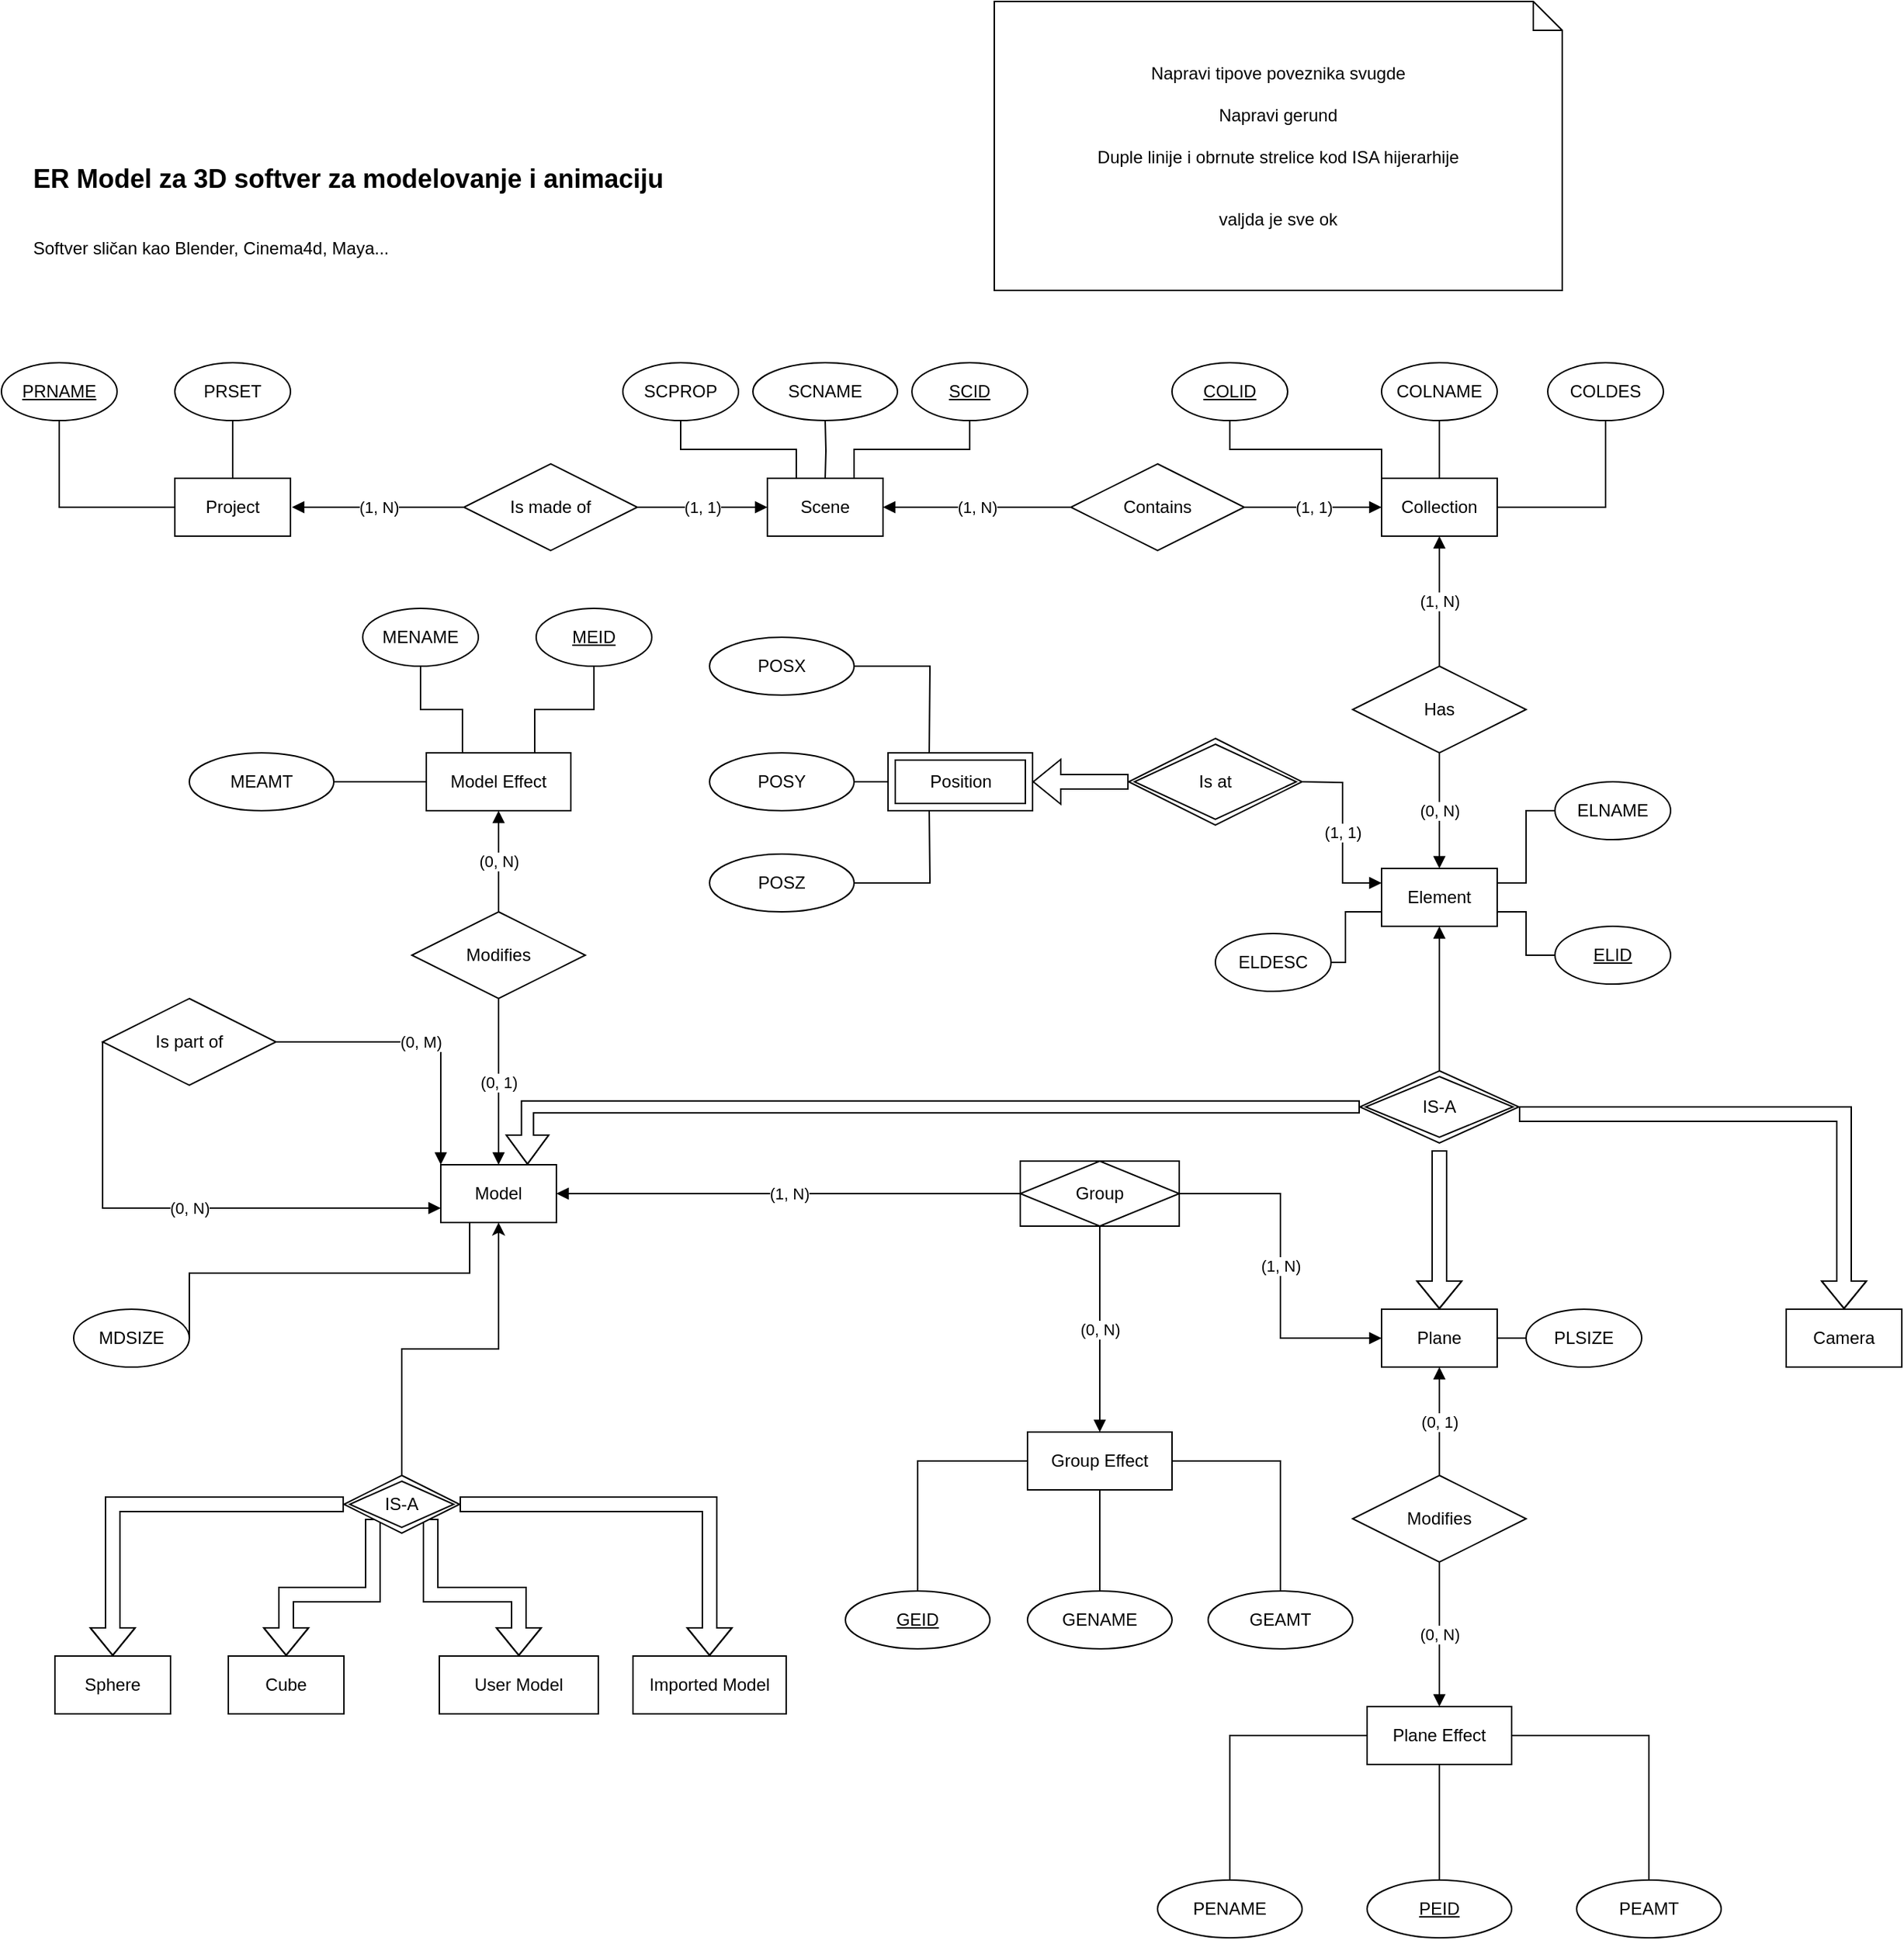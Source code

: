 <mxfile version="14.7.6" type="github">
  <diagram id="i0jPZAk6bTskViBEeTmk" name="Page-1">
    <mxGraphModel dx="2249" dy="1931" grid="1" gridSize="10" guides="1" tooltips="1" connect="1" arrows="1" fold="1" page="1" pageScale="1" pageWidth="827" pageHeight="1169" math="0" shadow="0">
      <root>
        <mxCell id="0" />
        <mxCell id="1" parent="0" />
        <mxCell id="i9lRQSYCKbTx1-nVW2aJ-37" style="edgeStyle=orthogonalEdgeStyle;rounded=0;orthogonalLoop=1;jettySize=auto;html=1;exitX=0.25;exitY=0;exitDx=0;exitDy=0;entryX=0.5;entryY=1;entryDx=0;entryDy=0;startArrow=none;startFill=0;endArrow=none;endFill=0;" parent="1" source="i9lRQSYCKbTx1-nVW2aJ-1" target="i9lRQSYCKbTx1-nVW2aJ-36" edge="1">
          <mxGeometry relative="1" as="geometry" />
        </mxCell>
        <mxCell id="i9lRQSYCKbTx1-nVW2aJ-44" style="edgeStyle=orthogonalEdgeStyle;rounded=0;orthogonalLoop=1;jettySize=auto;html=1;exitX=0.75;exitY=0;exitDx=0;exitDy=0;entryX=0.5;entryY=1;entryDx=0;entryDy=0;startArrow=none;startFill=0;endArrow=none;endFill=0;" parent="1" source="i9lRQSYCKbTx1-nVW2aJ-1" target="i9lRQSYCKbTx1-nVW2aJ-41" edge="1">
          <mxGeometry relative="1" as="geometry" />
        </mxCell>
        <mxCell id="KI5B2fwvfVTWVR0sygVl-27" value="(1, 1)" style="edgeStyle=orthogonalEdgeStyle;rounded=0;orthogonalLoop=1;jettySize=auto;html=1;exitX=0;exitY=0.5;exitDx=0;exitDy=0;entryX=1;entryY=0.5;entryDx=0;entryDy=0;endArrow=none;endFill=0;startArrow=block;startFill=1;" parent="1" source="i9lRQSYCKbTx1-nVW2aJ-1" target="KI5B2fwvfVTWVR0sygVl-26" edge="1">
          <mxGeometry relative="1" as="geometry">
            <Array as="points">
              <mxPoint x="320" y="290" />
              <mxPoint x="320" y="290" />
            </Array>
          </mxGeometry>
        </mxCell>
        <mxCell id="KI5B2fwvfVTWVR0sygVl-32" value="(1, N)" style="edgeStyle=orthogonalEdgeStyle;rounded=0;orthogonalLoop=1;jettySize=auto;html=1;exitX=1;exitY=0.5;exitDx=0;exitDy=0;entryX=0;entryY=0.5;entryDx=0;entryDy=0;endArrow=none;endFill=0;startArrow=block;startFill=1;" parent="1" source="i9lRQSYCKbTx1-nVW2aJ-1" target="KI5B2fwvfVTWVR0sygVl-31" edge="1">
          <mxGeometry relative="1" as="geometry" />
        </mxCell>
        <mxCell id="i9lRQSYCKbTx1-nVW2aJ-1" value="Scene" style="whiteSpace=wrap;html=1;align=center;" parent="1" vertex="1">
          <mxGeometry x="360" y="270" width="80" height="40" as="geometry" />
        </mxCell>
        <mxCell id="i9lRQSYCKbTx1-nVW2aJ-15" value="(1, N)" style="edgeStyle=orthogonalEdgeStyle;rounded=0;orthogonalLoop=1;jettySize=auto;html=1;exitX=1;exitY=0.5;exitDx=0;exitDy=0;endArrow=none;endFill=0;entryX=0;entryY=0.5;entryDx=0;entryDy=0;startArrow=block;startFill=1;" parent="1" edge="1">
          <mxGeometry relative="1" as="geometry">
            <mxPoint x="151" y="290" as="targetPoint" />
            <mxPoint x="31" y="290" as="sourcePoint" />
          </mxGeometry>
        </mxCell>
        <mxCell id="i9lRQSYCKbTx1-nVW2aJ-33" style="edgeStyle=orthogonalEdgeStyle;rounded=0;orthogonalLoop=1;jettySize=auto;html=1;exitX=0;exitY=0.5;exitDx=0;exitDy=0;entryX=0.5;entryY=1;entryDx=0;entryDy=0;startArrow=none;startFill=0;endArrow=none;endFill=0;" parent="1" source="i9lRQSYCKbTx1-nVW2aJ-2" target="i9lRQSYCKbTx1-nVW2aJ-32" edge="1">
          <mxGeometry relative="1" as="geometry" />
        </mxCell>
        <mxCell id="i9lRQSYCKbTx1-nVW2aJ-35" style="edgeStyle=orthogonalEdgeStyle;rounded=0;orthogonalLoop=1;jettySize=auto;html=1;exitX=0.5;exitY=0;exitDx=0;exitDy=0;entryX=0.5;entryY=1;entryDx=0;entryDy=0;startArrow=none;startFill=0;endArrow=none;endFill=0;" parent="1" source="i9lRQSYCKbTx1-nVW2aJ-2" target="i9lRQSYCKbTx1-nVW2aJ-34" edge="1">
          <mxGeometry relative="1" as="geometry" />
        </mxCell>
        <mxCell id="i9lRQSYCKbTx1-nVW2aJ-2" value="Project" style="whiteSpace=wrap;html=1;align=center;" parent="1" vertex="1">
          <mxGeometry x="-50" y="270" width="80" height="40" as="geometry" />
        </mxCell>
        <mxCell id="KI5B2fwvfVTWVR0sygVl-20" style="edgeStyle=orthogonalEdgeStyle;rounded=0;orthogonalLoop=1;jettySize=auto;html=1;entryX=1;entryY=0.5;entryDx=0;entryDy=0;endArrow=none;endFill=0;shape=flexArrow;startArrow=block;" parent="1" source="i9lRQSYCKbTx1-nVW2aJ-16" edge="1">
          <mxGeometry relative="1" as="geometry">
            <mxPoint x="880" y="710" as="targetPoint" />
            <Array as="points">
              <mxPoint x="1105" y="710" />
            </Array>
          </mxGeometry>
        </mxCell>
        <mxCell id="i9lRQSYCKbTx1-nVW2aJ-16" value="Camera" style="whiteSpace=wrap;html=1;align=center;" parent="1" vertex="1">
          <mxGeometry x="1065" y="845" width="80" height="40" as="geometry" />
        </mxCell>
        <mxCell id="i9lRQSYCKbTx1-nVW2aJ-29" style="edgeStyle=orthogonalEdgeStyle;rounded=0;orthogonalLoop=1;jettySize=auto;html=1;exitX=0.5;exitY=1;exitDx=0;exitDy=0;entryX=0.5;entryY=0;entryDx=0;entryDy=0;startArrow=classic;startFill=1;endArrow=none;endFill=0;" parent="1" source="i9lRQSYCKbTx1-nVW2aJ-17" target="i9lRQSYCKbTx1-nVW2aJ-20" edge="1">
          <mxGeometry relative="1" as="geometry" />
        </mxCell>
        <mxCell id="D5XuJvt8Y7_8YjERXfuG-3" style="edgeStyle=orthogonalEdgeStyle;rounded=0;orthogonalLoop=1;jettySize=auto;html=1;entryX=0;entryY=0.5;entryDx=0;entryDy=0;startArrow=block;startFill=0;endArrow=none;endFill=0;fillColor=none;shape=flexArrow;width=8.333;startSize=6.333;exitX=0.75;exitY=0;exitDx=0;exitDy=0;" parent="1" source="i9lRQSYCKbTx1-nVW2aJ-17" target="KI5B2fwvfVTWVR0sygVl-15" edge="1">
          <mxGeometry relative="1" as="geometry">
            <Array as="points">
              <mxPoint x="194" y="705" />
            </Array>
            <mxPoint x="190" y="710" as="sourcePoint" />
          </mxGeometry>
        </mxCell>
        <mxCell id="D5XuJvt8Y7_8YjERXfuG-9" value="(1, N)" style="edgeStyle=orthogonalEdgeStyle;rounded=0;orthogonalLoop=1;jettySize=auto;html=1;exitX=1;exitY=0.5;exitDx=0;exitDy=0;entryX=0;entryY=0.5;entryDx=0;entryDy=0;startArrow=block;startFill=1;endArrow=none;endFill=0;fillColor=none;" parent="1" source="i9lRQSYCKbTx1-nVW2aJ-17" target="D5XuJvt8Y7_8YjERXfuG-8" edge="1">
          <mxGeometry relative="1" as="geometry" />
        </mxCell>
        <mxCell id="i9lRQSYCKbTx1-nVW2aJ-17" value="Model" style="whiteSpace=wrap;html=1;align=center;" parent="1" vertex="1">
          <mxGeometry x="134" y="745" width="80" height="40" as="geometry" />
        </mxCell>
        <mxCell id="i9lRQSYCKbTx1-nVW2aJ-18" value="Sphere" style="whiteSpace=wrap;html=1;align=center;imageWidth=30;imageHeight=30;" parent="1" vertex="1">
          <mxGeometry x="-133" y="1085" width="80" height="40" as="geometry" />
        </mxCell>
        <mxCell id="i9lRQSYCKbTx1-nVW2aJ-19" value="Cube" style="whiteSpace=wrap;html=1;align=center;imageWidth=30;imageHeight=30;" parent="1" vertex="1">
          <mxGeometry x="-13" y="1085" width="80" height="40" as="geometry" />
        </mxCell>
        <mxCell id="i9lRQSYCKbTx1-nVW2aJ-22" style="edgeStyle=orthogonalEdgeStyle;rounded=0;orthogonalLoop=1;jettySize=auto;html=1;exitX=0;exitY=0.5;exitDx=0;exitDy=0;entryX=0.5;entryY=0;entryDx=0;entryDy=0;startArrow=none;startFill=0;endArrow=block;endFill=0;shape=flexArrow;" parent="1" source="i9lRQSYCKbTx1-nVW2aJ-20" target="i9lRQSYCKbTx1-nVW2aJ-18" edge="1">
          <mxGeometry relative="1" as="geometry" />
        </mxCell>
        <mxCell id="i9lRQSYCKbTx1-nVW2aJ-23" style="edgeStyle=orthogonalEdgeStyle;rounded=0;orthogonalLoop=1;jettySize=auto;html=1;exitX=0;exitY=1;exitDx=0;exitDy=0;startArrow=none;startFill=0;endArrow=block;endFill=0;shape=flexArrow;" parent="1" source="i9lRQSYCKbTx1-nVW2aJ-20" target="i9lRQSYCKbTx1-nVW2aJ-19" edge="1">
          <mxGeometry relative="1" as="geometry" />
        </mxCell>
        <mxCell id="i9lRQSYCKbTx1-nVW2aJ-26" style="edgeStyle=orthogonalEdgeStyle;rounded=0;orthogonalLoop=1;jettySize=auto;html=1;exitX=1;exitY=1;exitDx=0;exitDy=0;entryX=0.5;entryY=0;entryDx=0;entryDy=0;startArrow=none;startFill=0;endArrow=block;endFill=0;shape=flexArrow;" parent="1" source="i9lRQSYCKbTx1-nVW2aJ-20" target="i9lRQSYCKbTx1-nVW2aJ-24" edge="1">
          <mxGeometry relative="1" as="geometry" />
        </mxCell>
        <mxCell id="i9lRQSYCKbTx1-nVW2aJ-27" style="edgeStyle=orthogonalEdgeStyle;rounded=0;orthogonalLoop=1;jettySize=auto;html=1;exitX=1;exitY=0.5;exitDx=0;exitDy=0;startArrow=none;startFill=0;endArrow=block;endFill=0;shape=flexArrow;" parent="1" source="i9lRQSYCKbTx1-nVW2aJ-20" target="i9lRQSYCKbTx1-nVW2aJ-25" edge="1">
          <mxGeometry relative="1" as="geometry" />
        </mxCell>
        <mxCell id="i9lRQSYCKbTx1-nVW2aJ-20" value="&lt;div&gt;IS-A&lt;/div&gt;" style="shape=rhombus;double=1;perimeter=rhombusPerimeter;whiteSpace=wrap;html=1;align=center;" parent="1" vertex="1">
          <mxGeometry x="67" y="960" width="80" height="40" as="geometry" />
        </mxCell>
        <mxCell id="i9lRQSYCKbTx1-nVW2aJ-24" value="&lt;div&gt;User Model&lt;/div&gt;" style="whiteSpace=wrap;html=1;align=center;imageWidth=30;imageHeight=30;" parent="1" vertex="1">
          <mxGeometry x="133" y="1085" width="110" height="40" as="geometry" />
        </mxCell>
        <mxCell id="i9lRQSYCKbTx1-nVW2aJ-25" value="&lt;div&gt;Imported Model&lt;/div&gt;" style="whiteSpace=wrap;html=1;align=center;imageWidth=30;imageHeight=30;" parent="1" vertex="1">
          <mxGeometry x="267" y="1085" width="106" height="40" as="geometry" />
        </mxCell>
        <mxCell id="i9lRQSYCKbTx1-nVW2aJ-32" value="PRNAME" style="ellipse;whiteSpace=wrap;html=1;align=center;fontStyle=4;" parent="1" vertex="1">
          <mxGeometry x="-170" y="190" width="80" height="40" as="geometry" />
        </mxCell>
        <mxCell id="i9lRQSYCKbTx1-nVW2aJ-34" value="PRSET" style="ellipse;whiteSpace=wrap;html=1;align=center;" parent="1" vertex="1">
          <mxGeometry x="-50" y="190" width="80" height="40" as="geometry" />
        </mxCell>
        <mxCell id="i9lRQSYCKbTx1-nVW2aJ-36" value="SCPROP" style="ellipse;whiteSpace=wrap;html=1;align=center;" parent="1" vertex="1">
          <mxGeometry x="260" y="190" width="80" height="40" as="geometry" />
        </mxCell>
        <mxCell id="i9lRQSYCKbTx1-nVW2aJ-41" value="SCID" style="ellipse;whiteSpace=wrap;html=1;align=center;fontStyle=4;" parent="1" vertex="1">
          <mxGeometry x="460" y="190" width="80" height="40" as="geometry" />
        </mxCell>
        <mxCell id="i9lRQSYCKbTx1-nVW2aJ-47" style="edgeStyle=orthogonalEdgeStyle;rounded=0;orthogonalLoop=1;jettySize=auto;html=1;exitX=0.5;exitY=1;exitDx=0;exitDy=0;entryX=0.5;entryY=0;entryDx=0;entryDy=0;startArrow=none;startFill=0;endArrow=none;endFill=0;" parent="1" target="i9lRQSYCKbTx1-nVW2aJ-1" edge="1">
          <mxGeometry relative="1" as="geometry">
            <mxPoint x="400" y="230" as="sourcePoint" />
          </mxGeometry>
        </mxCell>
        <mxCell id="i9lRQSYCKbTx1-nVW2aJ-49" value="SCNAME" style="ellipse;whiteSpace=wrap;html=1;align=center;" parent="1" vertex="1">
          <mxGeometry x="350" y="190" width="100" height="40" as="geometry" />
        </mxCell>
        <mxCell id="i9lRQSYCKbTx1-nVW2aJ-55" value="&lt;div align=&quot;left&quot;&gt;&lt;h2&gt;&lt;b&gt;ER Model za 3D softver za modelovanje i animaciju&lt;/b&gt;&lt;/h2&gt;&lt;div&gt;&lt;br&gt;&lt;/div&gt;&lt;div&gt;Softver sličan kao Blender, Cinema4d, Maya...&lt;br&gt;&lt;/div&gt;&lt;/div&gt;&lt;div align=&quot;left&quot;&gt;&lt;br&gt;&lt;/div&gt;" style="text;html=1;strokeColor=none;fillColor=none;align=left;verticalAlign=middle;whiteSpace=wrap;rounded=0;" parent="1" vertex="1">
          <mxGeometry x="-150" y="10" width="610" height="150" as="geometry" />
        </mxCell>
        <mxCell id="LDGqBaoeOguODsBuN1Q3-4" style="edgeStyle=orthogonalEdgeStyle;rounded=0;orthogonalLoop=1;jettySize=auto;html=1;exitX=1;exitY=0.5;exitDx=0;exitDy=0;entryX=0.25;entryY=1;entryDx=0;entryDy=0;startArrow=none;startFill=0;endArrow=none;endFill=0;" edge="1" parent="1" source="F2XwkBPKlkuZhIb0zOWn-4" target="i9lRQSYCKbTx1-nVW2aJ-17">
          <mxGeometry relative="1" as="geometry">
            <Array as="points">
              <mxPoint x="-40" y="820" />
              <mxPoint x="154" y="820" />
            </Array>
          </mxGeometry>
        </mxCell>
        <mxCell id="F2XwkBPKlkuZhIb0zOWn-4" value="MDSIZE" style="ellipse;whiteSpace=wrap;html=1;align=center;" parent="1" vertex="1">
          <mxGeometry x="-120" y="845" width="80" height="40" as="geometry" />
        </mxCell>
        <mxCell id="KI5B2fwvfVTWVR0sygVl-19" value="" style="edgeStyle=orthogonalEdgeStyle;rounded=0;orthogonalLoop=1;jettySize=auto;html=1;endArrow=none;endFill=0;shape=flexArrow;startArrow=block;startFill=0;" parent="1" source="KI5B2fwvfVTWVR0sygVl-2" edge="1">
          <mxGeometry relative="1" as="geometry">
            <mxPoint x="825" y="735" as="targetPoint" />
          </mxGeometry>
        </mxCell>
        <mxCell id="KI5B2fwvfVTWVR0sygVl-2" value="Plane" style="whiteSpace=wrap;html=1;align=center;" parent="1" vertex="1">
          <mxGeometry x="785" y="845" width="80" height="40" as="geometry" />
        </mxCell>
        <mxCell id="KI5B2fwvfVTWVR0sygVl-35" value="(1, N)" style="edgeStyle=orthogonalEdgeStyle;rounded=0;orthogonalLoop=1;jettySize=auto;html=1;exitX=0.5;exitY=1;exitDx=0;exitDy=0;endArrow=none;endFill=0;startArrow=block;startFill=1;" parent="1" source="KI5B2fwvfVTWVR0sygVl-6" target="KI5B2fwvfVTWVR0sygVl-34" edge="1">
          <mxGeometry relative="1" as="geometry" />
        </mxCell>
        <mxCell id="CjRfSPtW2zoN9DHn63tu-4" style="edgeStyle=orthogonalEdgeStyle;rounded=0;orthogonalLoop=1;jettySize=auto;html=1;exitX=0.5;exitY=0;exitDx=0;exitDy=0;startArrow=none;startFill=0;endArrow=none;endFill=0;" parent="1" source="KI5B2fwvfVTWVR0sygVl-6" target="CjRfSPtW2zoN9DHn63tu-3" edge="1">
          <mxGeometry relative="1" as="geometry" />
        </mxCell>
        <mxCell id="KI5B2fwvfVTWVR0sygVl-6" value="Collection" style="whiteSpace=wrap;html=1;align=center;" parent="1" vertex="1">
          <mxGeometry x="785" y="270" width="80" height="40" as="geometry" />
        </mxCell>
        <mxCell id="KI5B2fwvfVTWVR0sygVl-36" value="(0, N)" style="edgeStyle=orthogonalEdgeStyle;rounded=0;orthogonalLoop=1;jettySize=auto;html=1;exitX=0.5;exitY=0;exitDx=0;exitDy=0;entryX=0.5;entryY=1;entryDx=0;entryDy=0;endArrow=none;endFill=0;startArrow=block;startFill=1;" parent="1" source="KI5B2fwvfVTWVR0sygVl-9" target="KI5B2fwvfVTWVR0sygVl-34" edge="1">
          <mxGeometry relative="1" as="geometry" />
        </mxCell>
        <mxCell id="KI5B2fwvfVTWVR0sygVl-9" value="Element" style="whiteSpace=wrap;html=1;align=center;" parent="1" vertex="1">
          <mxGeometry x="785" y="540" width="80" height="40" as="geometry" />
        </mxCell>
        <mxCell id="KI5B2fwvfVTWVR0sygVl-14" value="" style="edgeStyle=orthogonalEdgeStyle;rounded=0;orthogonalLoop=1;jettySize=auto;html=1;endArrow=none;endFill=0;" parent="1" source="KI5B2fwvfVTWVR0sygVl-12" target="KI5B2fwvfVTWVR0sygVl-9" edge="1">
          <mxGeometry relative="1" as="geometry">
            <Array as="points">
              <mxPoint x="885" y="600" />
              <mxPoint x="885" y="570" />
            </Array>
          </mxGeometry>
        </mxCell>
        <mxCell id="KI5B2fwvfVTWVR0sygVl-12" value="ELID" style="ellipse;whiteSpace=wrap;html=1;align=center;fontStyle=4;" parent="1" vertex="1">
          <mxGeometry x="905" y="580" width="80" height="40" as="geometry" />
        </mxCell>
        <mxCell id="D5XuJvt8Y7_8YjERXfuG-2" value="" style="edgeStyle=orthogonalEdgeStyle;rounded=0;orthogonalLoop=1;jettySize=auto;html=1;startArrow=none;startFill=0;endArrow=block;endFill=1;fillColor=none;" parent="1" source="KI5B2fwvfVTWVR0sygVl-15" target="KI5B2fwvfVTWVR0sygVl-9" edge="1">
          <mxGeometry relative="1" as="geometry" />
        </mxCell>
        <mxCell id="KI5B2fwvfVTWVR0sygVl-15" value="&lt;div&gt;IS-A&lt;/div&gt;" style="shape=rhombus;double=1;perimeter=rhombusPerimeter;whiteSpace=wrap;html=1;align=center;" parent="1" vertex="1">
          <mxGeometry x="770" y="680" width="110" height="50" as="geometry" />
        </mxCell>
        <mxCell id="KI5B2fwvfVTWVR0sygVl-25" style="edgeStyle=orthogonalEdgeStyle;rounded=0;orthogonalLoop=1;jettySize=auto;html=1;exitX=0;exitY=0.5;exitDx=0;exitDy=0;entryX=1;entryY=0.25;entryDx=0;entryDy=0;endArrow=none;endFill=0;" parent="1" source="KI5B2fwvfVTWVR0sygVl-18" target="KI5B2fwvfVTWVR0sygVl-9" edge="1">
          <mxGeometry relative="1" as="geometry" />
        </mxCell>
        <mxCell id="KI5B2fwvfVTWVR0sygVl-18" value="ELNAME" style="ellipse;whiteSpace=wrap;html=1;align=center;" parent="1" vertex="1">
          <mxGeometry x="905" y="480" width="80" height="40" as="geometry" />
        </mxCell>
        <mxCell id="KI5B2fwvfVTWVR0sygVl-22" value="" style="edgeStyle=orthogonalEdgeStyle;rounded=0;orthogonalLoop=1;jettySize=auto;html=1;endArrow=none;endFill=0;" parent="1" source="KI5B2fwvfVTWVR0sygVl-21" target="KI5B2fwvfVTWVR0sygVl-2" edge="1">
          <mxGeometry relative="1" as="geometry" />
        </mxCell>
        <mxCell id="KI5B2fwvfVTWVR0sygVl-21" value="PLSIZE" style="ellipse;whiteSpace=wrap;html=1;align=center;" parent="1" vertex="1">
          <mxGeometry x="885" y="845" width="80" height="40" as="geometry" />
        </mxCell>
        <mxCell id="KI5B2fwvfVTWVR0sygVl-26" value="Is made of" style="shape=rhombus;perimeter=rhombusPerimeter;whiteSpace=wrap;html=1;align=center;" parent="1" vertex="1">
          <mxGeometry x="150" y="260" width="120" height="60" as="geometry" />
        </mxCell>
        <mxCell id="KI5B2fwvfVTWVR0sygVl-33" value="(1, 1)" style="edgeStyle=orthogonalEdgeStyle;rounded=0;orthogonalLoop=1;jettySize=auto;html=1;exitX=1;exitY=0.5;exitDx=0;exitDy=0;entryX=0;entryY=0.5;entryDx=0;entryDy=0;endArrow=block;endFill=1;startArrow=none;startFill=0;" parent="1" source="KI5B2fwvfVTWVR0sygVl-31" target="KI5B2fwvfVTWVR0sygVl-6" edge="1">
          <mxGeometry relative="1" as="geometry" />
        </mxCell>
        <mxCell id="KI5B2fwvfVTWVR0sygVl-31" value="Contains" style="shape=rhombus;perimeter=rhombusPerimeter;whiteSpace=wrap;html=1;align=center;" parent="1" vertex="1">
          <mxGeometry x="570" y="260" width="120" height="60" as="geometry" />
        </mxCell>
        <mxCell id="KI5B2fwvfVTWVR0sygVl-34" value="Has" style="shape=rhombus;perimeter=rhombusPerimeter;whiteSpace=wrap;html=1;align=center;" parent="1" vertex="1">
          <mxGeometry x="765" y="400" width="120" height="60" as="geometry" />
        </mxCell>
        <mxCell id="KI5B2fwvfVTWVR0sygVl-37" value="&lt;div&gt;Napravi tipove poveznika svugde&lt;/div&gt;&lt;div&gt;&lt;br&gt;&lt;/div&gt;&lt;div&gt;Napravi gerund&lt;/div&gt;&lt;div&gt;&lt;br&gt;&lt;/div&gt;&lt;div&gt;Duple linije i obrnute strelice kod ISA hijerarhije&lt;br&gt;&lt;/div&gt;&lt;div&gt;&lt;br&gt;&lt;/div&gt;&lt;div&gt;&lt;br&gt;&lt;/div&gt;&lt;div&gt;valjda je sve ok&lt;br&gt;&lt;/div&gt;" style="shape=note;size=20;whiteSpace=wrap;html=1;" parent="1" vertex="1">
          <mxGeometry x="517" y="-60" width="393" height="200" as="geometry" />
        </mxCell>
        <mxCell id="D5XuJvt8Y7_8YjERXfuG-14" value="(0, N)" style="edgeStyle=orthogonalEdgeStyle;rounded=0;orthogonalLoop=1;jettySize=auto;html=1;exitX=0;exitY=0.5;exitDx=0;exitDy=0;entryX=0;entryY=0.75;entryDx=0;entryDy=0;startArrow=none;startFill=0;endArrow=block;endFill=1;fillColor=none;" parent="1" source="D5XuJvt8Y7_8YjERXfuG-1" target="i9lRQSYCKbTx1-nVW2aJ-17" edge="1">
          <mxGeometry relative="1" as="geometry">
            <Array as="points">
              <mxPoint x="-100" y="670" />
              <mxPoint x="-100" y="775" />
            </Array>
          </mxGeometry>
        </mxCell>
        <mxCell id="LDGqBaoeOguODsBuN1Q3-7" value="&lt;div&gt;(0, M)&lt;/div&gt;" style="edgeStyle=orthogonalEdgeStyle;rounded=0;orthogonalLoop=1;jettySize=auto;html=1;exitX=1;exitY=0.5;exitDx=0;exitDy=0;entryX=0;entryY=0;entryDx=0;entryDy=0;startArrow=none;startFill=0;endArrow=block;endFill=1;" edge="1" parent="1" source="D5XuJvt8Y7_8YjERXfuG-1" target="i9lRQSYCKbTx1-nVW2aJ-17">
          <mxGeometry relative="1" as="geometry" />
        </mxCell>
        <mxCell id="D5XuJvt8Y7_8YjERXfuG-1" value="Is part of" style="shape=rhombus;perimeter=rhombusPerimeter;whiteSpace=wrap;html=1;align=center;" parent="1" vertex="1">
          <mxGeometry x="-100" y="630" width="120" height="60" as="geometry" />
        </mxCell>
        <mxCell id="D5XuJvt8Y7_8YjERXfuG-11" value="(0, N)" style="edgeStyle=orthogonalEdgeStyle;rounded=0;orthogonalLoop=1;jettySize=auto;html=1;exitX=0.5;exitY=0;exitDx=0;exitDy=0;entryX=0.5;entryY=1;entryDx=0;entryDy=0;startArrow=block;startFill=1;endArrow=none;endFill=0;fillColor=none;" parent="1" source="D5XuJvt8Y7_8YjERXfuG-6" target="D5XuJvt8Y7_8YjERXfuG-8" edge="1">
          <mxGeometry relative="1" as="geometry" />
        </mxCell>
        <mxCell id="D5XuJvt8Y7_8YjERXfuG-6" value="Group Effect" style="whiteSpace=wrap;html=1;align=center;" parent="1" vertex="1">
          <mxGeometry x="540" y="930" width="100" height="40" as="geometry" />
        </mxCell>
        <mxCell id="D5XuJvt8Y7_8YjERXfuG-10" value="(1, N)" style="edgeStyle=orthogonalEdgeStyle;rounded=0;orthogonalLoop=1;jettySize=auto;html=1;exitX=1;exitY=0.5;exitDx=0;exitDy=0;entryX=0;entryY=0.5;entryDx=0;entryDy=0;startArrow=none;startFill=0;endArrow=block;endFill=1;fillColor=none;" parent="1" source="D5XuJvt8Y7_8YjERXfuG-8" target="KI5B2fwvfVTWVR0sygVl-2" edge="1">
          <mxGeometry relative="1" as="geometry" />
        </mxCell>
        <mxCell id="D5XuJvt8Y7_8YjERXfuG-8" value="Group" style="shape=associativeEntity;whiteSpace=wrap;html=1;align=center;" parent="1" vertex="1">
          <mxGeometry x="535" y="742.5" width="110" height="45" as="geometry" />
        </mxCell>
        <mxCell id="D5XuJvt8Y7_8YjERXfuG-21" value="(0, N)" style="edgeStyle=orthogonalEdgeStyle;rounded=0;orthogonalLoop=1;jettySize=auto;html=1;exitX=0.5;exitY=0;exitDx=0;exitDy=0;entryX=0.5;entryY=1;entryDx=0;entryDy=0;startArrow=block;startFill=1;endArrow=none;endFill=0;fillColor=none;" parent="1" source="D5XuJvt8Y7_8YjERXfuG-12" target="D5XuJvt8Y7_8YjERXfuG-18" edge="1">
          <mxGeometry relative="1" as="geometry" />
        </mxCell>
        <mxCell id="D5XuJvt8Y7_8YjERXfuG-12" value="Plane Effect" style="whiteSpace=wrap;html=1;align=center;" parent="1" vertex="1">
          <mxGeometry x="775" y="1120" width="100" height="40" as="geometry" />
        </mxCell>
        <mxCell id="D5XuJvt8Y7_8YjERXfuG-13" value="Model Effect" style="whiteSpace=wrap;html=1;align=center;" parent="1" vertex="1">
          <mxGeometry x="124" y="460" width="100" height="40" as="geometry" />
        </mxCell>
        <mxCell id="D5XuJvt8Y7_8YjERXfuG-19" value="(0, N)" style="edgeStyle=orthogonalEdgeStyle;rounded=0;orthogonalLoop=1;jettySize=auto;html=1;exitX=0.5;exitY=0;exitDx=0;exitDy=0;entryX=0.5;entryY=1;entryDx=0;entryDy=0;startArrow=none;startFill=0;endArrow=block;endFill=1;fillColor=none;" parent="1" source="D5XuJvt8Y7_8YjERXfuG-17" target="D5XuJvt8Y7_8YjERXfuG-13" edge="1">
          <mxGeometry relative="1" as="geometry" />
        </mxCell>
        <mxCell id="D5XuJvt8Y7_8YjERXfuG-20" value="(0, 1)" style="edgeStyle=orthogonalEdgeStyle;rounded=0;orthogonalLoop=1;jettySize=auto;html=1;exitX=0.5;exitY=1;exitDx=0;exitDy=0;entryX=0.5;entryY=0;entryDx=0;entryDy=0;startArrow=none;startFill=0;endArrow=block;endFill=1;fillColor=none;" parent="1" source="D5XuJvt8Y7_8YjERXfuG-17" target="i9lRQSYCKbTx1-nVW2aJ-17" edge="1">
          <mxGeometry relative="1" as="geometry" />
        </mxCell>
        <mxCell id="D5XuJvt8Y7_8YjERXfuG-17" value="Modifies" style="shape=rhombus;perimeter=rhombusPerimeter;whiteSpace=wrap;html=1;align=center;" parent="1" vertex="1">
          <mxGeometry x="114" y="570" width="120" height="60" as="geometry" />
        </mxCell>
        <mxCell id="D5XuJvt8Y7_8YjERXfuG-22" value="(0, 1)" style="edgeStyle=orthogonalEdgeStyle;rounded=0;orthogonalLoop=1;jettySize=auto;html=1;exitX=0.5;exitY=0;exitDx=0;exitDy=0;entryX=0.5;entryY=1;entryDx=0;entryDy=0;startArrow=none;startFill=0;endArrow=block;endFill=1;fillColor=none;" parent="1" source="D5XuJvt8Y7_8YjERXfuG-18" target="KI5B2fwvfVTWVR0sygVl-2" edge="1">
          <mxGeometry relative="1" as="geometry" />
        </mxCell>
        <mxCell id="D5XuJvt8Y7_8YjERXfuG-18" value="Modifies" style="shape=rhombus;perimeter=rhombusPerimeter;whiteSpace=wrap;html=1;align=center;" parent="1" vertex="1">
          <mxGeometry x="765" y="960" width="120" height="60" as="geometry" />
        </mxCell>
        <mxCell id="CjRfSPtW2zoN9DHn63tu-2" style="edgeStyle=orthogonalEdgeStyle;rounded=0;orthogonalLoop=1;jettySize=auto;html=1;exitX=0.5;exitY=1;exitDx=0;exitDy=0;entryX=0;entryY=0;entryDx=0;entryDy=0;startArrow=none;startFill=0;endArrow=none;endFill=0;" parent="1" source="CjRfSPtW2zoN9DHn63tu-1" target="KI5B2fwvfVTWVR0sygVl-6" edge="1">
          <mxGeometry relative="1" as="geometry" />
        </mxCell>
        <mxCell id="CjRfSPtW2zoN9DHn63tu-1" value="COLID" style="ellipse;whiteSpace=wrap;html=1;align=center;fontStyle=4;" parent="1" vertex="1">
          <mxGeometry x="640" y="190" width="80" height="40" as="geometry" />
        </mxCell>
        <mxCell id="CjRfSPtW2zoN9DHn63tu-3" value="COLNAME" style="ellipse;whiteSpace=wrap;html=1;align=center;" parent="1" vertex="1">
          <mxGeometry x="785" y="190" width="80" height="40" as="geometry" />
        </mxCell>
        <mxCell id="CjRfSPtW2zoN9DHn63tu-7" style="edgeStyle=orthogonalEdgeStyle;rounded=0;orthogonalLoop=1;jettySize=auto;html=1;exitX=0.5;exitY=1;exitDx=0;exitDy=0;entryX=1;entryY=0.5;entryDx=0;entryDy=0;startArrow=none;startFill=0;endArrow=none;endFill=0;" parent="1" source="CjRfSPtW2zoN9DHn63tu-6" target="KI5B2fwvfVTWVR0sygVl-6" edge="1">
          <mxGeometry relative="1" as="geometry" />
        </mxCell>
        <mxCell id="CjRfSPtW2zoN9DHn63tu-6" value="COLDES" style="ellipse;whiteSpace=wrap;html=1;align=center;" parent="1" vertex="1">
          <mxGeometry x="900" y="190" width="80" height="40" as="geometry" />
        </mxCell>
        <mxCell id="CjRfSPtW2zoN9DHn63tu-10" style="edgeStyle=orthogonalEdgeStyle;rounded=0;orthogonalLoop=1;jettySize=auto;html=1;exitX=1;exitY=0.5;exitDx=0;exitDy=0;entryX=0;entryY=0.75;entryDx=0;entryDy=0;startArrow=none;startFill=0;endArrow=none;endFill=0;" parent="1" source="CjRfSPtW2zoN9DHn63tu-9" target="KI5B2fwvfVTWVR0sygVl-9" edge="1">
          <mxGeometry relative="1" as="geometry">
            <Array as="points">
              <mxPoint x="760" y="605" />
              <mxPoint x="760" y="570" />
            </Array>
          </mxGeometry>
        </mxCell>
        <mxCell id="CjRfSPtW2zoN9DHn63tu-9" value="ELDESC" style="ellipse;whiteSpace=wrap;html=1;align=center;" parent="1" vertex="1">
          <mxGeometry x="670" y="585" width="80" height="40" as="geometry" />
        </mxCell>
        <mxCell id="CjRfSPtW2zoN9DHn63tu-12" style="edgeStyle=orthogonalEdgeStyle;rounded=0;orthogonalLoop=1;jettySize=auto;html=1;exitX=0.5;exitY=1;exitDx=0;exitDy=0;entryX=0.25;entryY=0;entryDx=0;entryDy=0;startArrow=none;startFill=0;endArrow=none;endFill=0;" parent="1" source="CjRfSPtW2zoN9DHn63tu-11" target="D5XuJvt8Y7_8YjERXfuG-13" edge="1">
          <mxGeometry relative="1" as="geometry" />
        </mxCell>
        <mxCell id="CjRfSPtW2zoN9DHn63tu-11" value="MENAME" style="ellipse;whiteSpace=wrap;html=1;align=center;" parent="1" vertex="1">
          <mxGeometry x="80" y="360" width="80" height="40" as="geometry" />
        </mxCell>
        <mxCell id="CjRfSPtW2zoN9DHn63tu-14" style="edgeStyle=orthogonalEdgeStyle;rounded=0;orthogonalLoop=1;jettySize=auto;html=1;exitX=0.5;exitY=1;exitDx=0;exitDy=0;entryX=0.75;entryY=0;entryDx=0;entryDy=0;startArrow=none;startFill=0;endArrow=none;endFill=0;" parent="1" source="CjRfSPtW2zoN9DHn63tu-13" target="D5XuJvt8Y7_8YjERXfuG-13" edge="1">
          <mxGeometry relative="1" as="geometry" />
        </mxCell>
        <mxCell id="CjRfSPtW2zoN9DHn63tu-13" value="MEID" style="ellipse;whiteSpace=wrap;html=1;align=center;fontStyle=4;" parent="1" vertex="1">
          <mxGeometry x="200" y="360" width="80" height="40" as="geometry" />
        </mxCell>
        <mxCell id="CjRfSPtW2zoN9DHn63tu-35" style="edgeStyle=orthogonalEdgeStyle;rounded=0;orthogonalLoop=1;jettySize=auto;html=1;exitX=0.5;exitY=0;exitDx=0;exitDy=0;entryX=0;entryY=0.5;entryDx=0;entryDy=0;startArrow=none;startFill=0;endArrow=none;endFill=0;" parent="1" source="CjRfSPtW2zoN9DHn63tu-15" target="D5XuJvt8Y7_8YjERXfuG-6" edge="1">
          <mxGeometry relative="1" as="geometry" />
        </mxCell>
        <mxCell id="CjRfSPtW2zoN9DHn63tu-15" value="GEID" style="ellipse;whiteSpace=wrap;html=1;align=center;fontStyle=4;" parent="1" vertex="1">
          <mxGeometry x="414" y="1040" width="100" height="40" as="geometry" />
        </mxCell>
        <mxCell id="CjRfSPtW2zoN9DHn63tu-18" style="edgeStyle=orthogonalEdgeStyle;rounded=0;orthogonalLoop=1;jettySize=auto;html=1;exitX=1;exitY=0.5;exitDx=0;exitDy=0;entryX=0;entryY=0.5;entryDx=0;entryDy=0;startArrow=none;startFill=0;endArrow=none;endFill=0;" parent="1" source="CjRfSPtW2zoN9DHn63tu-17" target="D5XuJvt8Y7_8YjERXfuG-13" edge="1">
          <mxGeometry relative="1" as="geometry" />
        </mxCell>
        <mxCell id="CjRfSPtW2zoN9DHn63tu-17" value="MEAMT" style="ellipse;whiteSpace=wrap;html=1;align=center;" parent="1" vertex="1">
          <mxGeometry x="-40" y="460" width="100" height="40" as="geometry" />
        </mxCell>
        <mxCell id="CjRfSPtW2zoN9DHn63tu-24" style="edgeStyle=orthogonalEdgeStyle;rounded=0;orthogonalLoop=1;jettySize=auto;html=1;exitX=1;exitY=0.5;exitDx=0;exitDy=0;entryX=0.25;entryY=0;entryDx=0;entryDy=0;startArrow=none;startFill=0;endArrow=none;endFill=0;" parent="1" source="CjRfSPtW2zoN9DHn63tu-21" edge="1">
          <mxGeometry relative="1" as="geometry">
            <mxPoint x="472" y="460" as="targetPoint" />
          </mxGeometry>
        </mxCell>
        <mxCell id="CjRfSPtW2zoN9DHn63tu-21" value="POSX" style="ellipse;whiteSpace=wrap;html=1;align=center;" parent="1" vertex="1">
          <mxGeometry x="320" y="380" width="100" height="40" as="geometry" />
        </mxCell>
        <mxCell id="CjRfSPtW2zoN9DHn63tu-25" style="edgeStyle=orthogonalEdgeStyle;rounded=0;orthogonalLoop=1;jettySize=auto;html=1;exitX=1;exitY=0.5;exitDx=0;exitDy=0;entryX=0;entryY=0.5;entryDx=0;entryDy=0;startArrow=none;startFill=0;endArrow=none;endFill=0;" parent="1" source="CjRfSPtW2zoN9DHn63tu-22" edge="1">
          <mxGeometry relative="1" as="geometry">
            <mxPoint x="447" y="480" as="targetPoint" />
          </mxGeometry>
        </mxCell>
        <mxCell id="CjRfSPtW2zoN9DHn63tu-22" value="POSY" style="ellipse;whiteSpace=wrap;html=1;align=center;" parent="1" vertex="1">
          <mxGeometry x="320" y="460" width="100" height="40" as="geometry" />
        </mxCell>
        <mxCell id="CjRfSPtW2zoN9DHn63tu-26" style="edgeStyle=orthogonalEdgeStyle;rounded=0;orthogonalLoop=1;jettySize=auto;html=1;exitX=1;exitY=0.5;exitDx=0;exitDy=0;entryX=0.25;entryY=1;entryDx=0;entryDy=0;startArrow=none;startFill=0;endArrow=none;endFill=0;" parent="1" source="CjRfSPtW2zoN9DHn63tu-23" edge="1">
          <mxGeometry relative="1" as="geometry">
            <mxPoint x="472" y="500" as="targetPoint" />
          </mxGeometry>
        </mxCell>
        <mxCell id="CjRfSPtW2zoN9DHn63tu-23" value="POSZ" style="ellipse;whiteSpace=wrap;html=1;align=center;" parent="1" vertex="1">
          <mxGeometry x="320" y="530" width="100" height="40" as="geometry" />
        </mxCell>
        <mxCell id="CjRfSPtW2zoN9DHn63tu-29" value="Position" style="shape=ext;margin=3;double=1;whiteSpace=wrap;html=1;align=center;" parent="1" vertex="1">
          <mxGeometry x="443.5" y="460" width="100" height="40" as="geometry" />
        </mxCell>
        <mxCell id="CjRfSPtW2zoN9DHn63tu-33" value="(1, 1)" style="edgeStyle=orthogonalEdgeStyle;rounded=0;orthogonalLoop=1;jettySize=auto;html=1;exitX=1;exitY=0.5;exitDx=0;exitDy=0;entryX=0;entryY=0.25;entryDx=0;entryDy=0;startArrow=none;startFill=0;endArrow=block;endFill=1;" parent="1" target="KI5B2fwvfVTWVR0sygVl-9" edge="1">
          <mxGeometry relative="1" as="geometry">
            <mxPoint x="730" y="480" as="sourcePoint" />
          </mxGeometry>
        </mxCell>
        <mxCell id="CjRfSPtW2zoN9DHn63tu-36" style="edgeStyle=orthogonalEdgeStyle;rounded=0;orthogonalLoop=1;jettySize=auto;html=1;exitX=0.5;exitY=0;exitDx=0;exitDy=0;entryX=0.5;entryY=1;entryDx=0;entryDy=0;startArrow=none;startFill=0;endArrow=none;endFill=0;" parent="1" source="CjRfSPtW2zoN9DHn63tu-34" target="D5XuJvt8Y7_8YjERXfuG-6" edge="1">
          <mxGeometry relative="1" as="geometry" />
        </mxCell>
        <mxCell id="CjRfSPtW2zoN9DHn63tu-34" value="GENAME" style="ellipse;whiteSpace=wrap;html=1;align=center;" parent="1" vertex="1">
          <mxGeometry x="540" y="1040" width="100" height="40" as="geometry" />
        </mxCell>
        <mxCell id="CjRfSPtW2zoN9DHn63tu-39" style="edgeStyle=orthogonalEdgeStyle;rounded=0;orthogonalLoop=1;jettySize=auto;html=1;exitX=0.5;exitY=0;exitDx=0;exitDy=0;entryX=1;entryY=0.5;entryDx=0;entryDy=0;startArrow=none;startFill=0;endArrow=none;endFill=0;" parent="1" source="CjRfSPtW2zoN9DHn63tu-37" target="D5XuJvt8Y7_8YjERXfuG-6" edge="1">
          <mxGeometry relative="1" as="geometry" />
        </mxCell>
        <mxCell id="CjRfSPtW2zoN9DHn63tu-37" value="GEAMT" style="ellipse;whiteSpace=wrap;html=1;align=center;" parent="1" vertex="1">
          <mxGeometry x="665" y="1040" width="100" height="40" as="geometry" />
        </mxCell>
        <mxCell id="CjRfSPtW2zoN9DHn63tu-44" style="edgeStyle=orthogonalEdgeStyle;rounded=0;orthogonalLoop=1;jettySize=auto;html=1;exitX=0.5;exitY=0;exitDx=0;exitDy=0;entryX=0;entryY=0.5;entryDx=0;entryDy=0;startArrow=none;startFill=0;endArrow=none;endFill=0;" parent="1" source="CjRfSPtW2zoN9DHn63tu-41" target="D5XuJvt8Y7_8YjERXfuG-12" edge="1">
          <mxGeometry relative="1" as="geometry" />
        </mxCell>
        <mxCell id="CjRfSPtW2zoN9DHn63tu-41" value="PENAME" style="ellipse;whiteSpace=wrap;html=1;align=center;" parent="1" vertex="1">
          <mxGeometry x="630" y="1240" width="100" height="40" as="geometry" />
        </mxCell>
        <mxCell id="CjRfSPtW2zoN9DHn63tu-45" style="edgeStyle=orthogonalEdgeStyle;rounded=0;orthogonalLoop=1;jettySize=auto;html=1;exitX=0.5;exitY=0;exitDx=0;exitDy=0;entryX=0.5;entryY=1;entryDx=0;entryDy=0;startArrow=none;startFill=0;endArrow=none;endFill=0;" parent="1" source="CjRfSPtW2zoN9DHn63tu-42" target="D5XuJvt8Y7_8YjERXfuG-12" edge="1">
          <mxGeometry relative="1" as="geometry" />
        </mxCell>
        <mxCell id="CjRfSPtW2zoN9DHn63tu-42" value="PEID" style="ellipse;whiteSpace=wrap;html=1;align=center;fontStyle=4;" parent="1" vertex="1">
          <mxGeometry x="775" y="1240" width="100" height="40" as="geometry" />
        </mxCell>
        <mxCell id="CjRfSPtW2zoN9DHn63tu-46" style="edgeStyle=orthogonalEdgeStyle;rounded=0;orthogonalLoop=1;jettySize=auto;html=1;exitX=0.5;exitY=0;exitDx=0;exitDy=0;entryX=1;entryY=0.5;entryDx=0;entryDy=0;startArrow=none;startFill=0;endArrow=none;endFill=0;" parent="1" source="CjRfSPtW2zoN9DHn63tu-43" target="D5XuJvt8Y7_8YjERXfuG-12" edge="1">
          <mxGeometry relative="1" as="geometry" />
        </mxCell>
        <mxCell id="CjRfSPtW2zoN9DHn63tu-43" value="PEAMT" style="ellipse;whiteSpace=wrap;html=1;align=center;" parent="1" vertex="1">
          <mxGeometry x="920" y="1240" width="100" height="40" as="geometry" />
        </mxCell>
        <mxCell id="LDGqBaoeOguODsBuN1Q3-1" style="edgeStyle=orthogonalEdgeStyle;shape=flexArrow;rounded=0;orthogonalLoop=1;jettySize=auto;html=1;exitX=0;exitY=0.5;exitDx=0;exitDy=0;entryX=1;entryY=0.5;entryDx=0;entryDy=0;startArrow=none;startFill=0;endArrow=block;endFill=1;" edge="1" parent="1" source="CjRfSPtW2zoN9DHn63tu-47" target="CjRfSPtW2zoN9DHn63tu-29">
          <mxGeometry relative="1" as="geometry" />
        </mxCell>
        <mxCell id="CjRfSPtW2zoN9DHn63tu-47" value="Is at" style="shape=rhombus;double=1;perimeter=rhombusPerimeter;whiteSpace=wrap;html=1;align=center;" parent="1" vertex="1">
          <mxGeometry x="610" y="450" width="120" height="60" as="geometry" />
        </mxCell>
      </root>
    </mxGraphModel>
  </diagram>
</mxfile>
